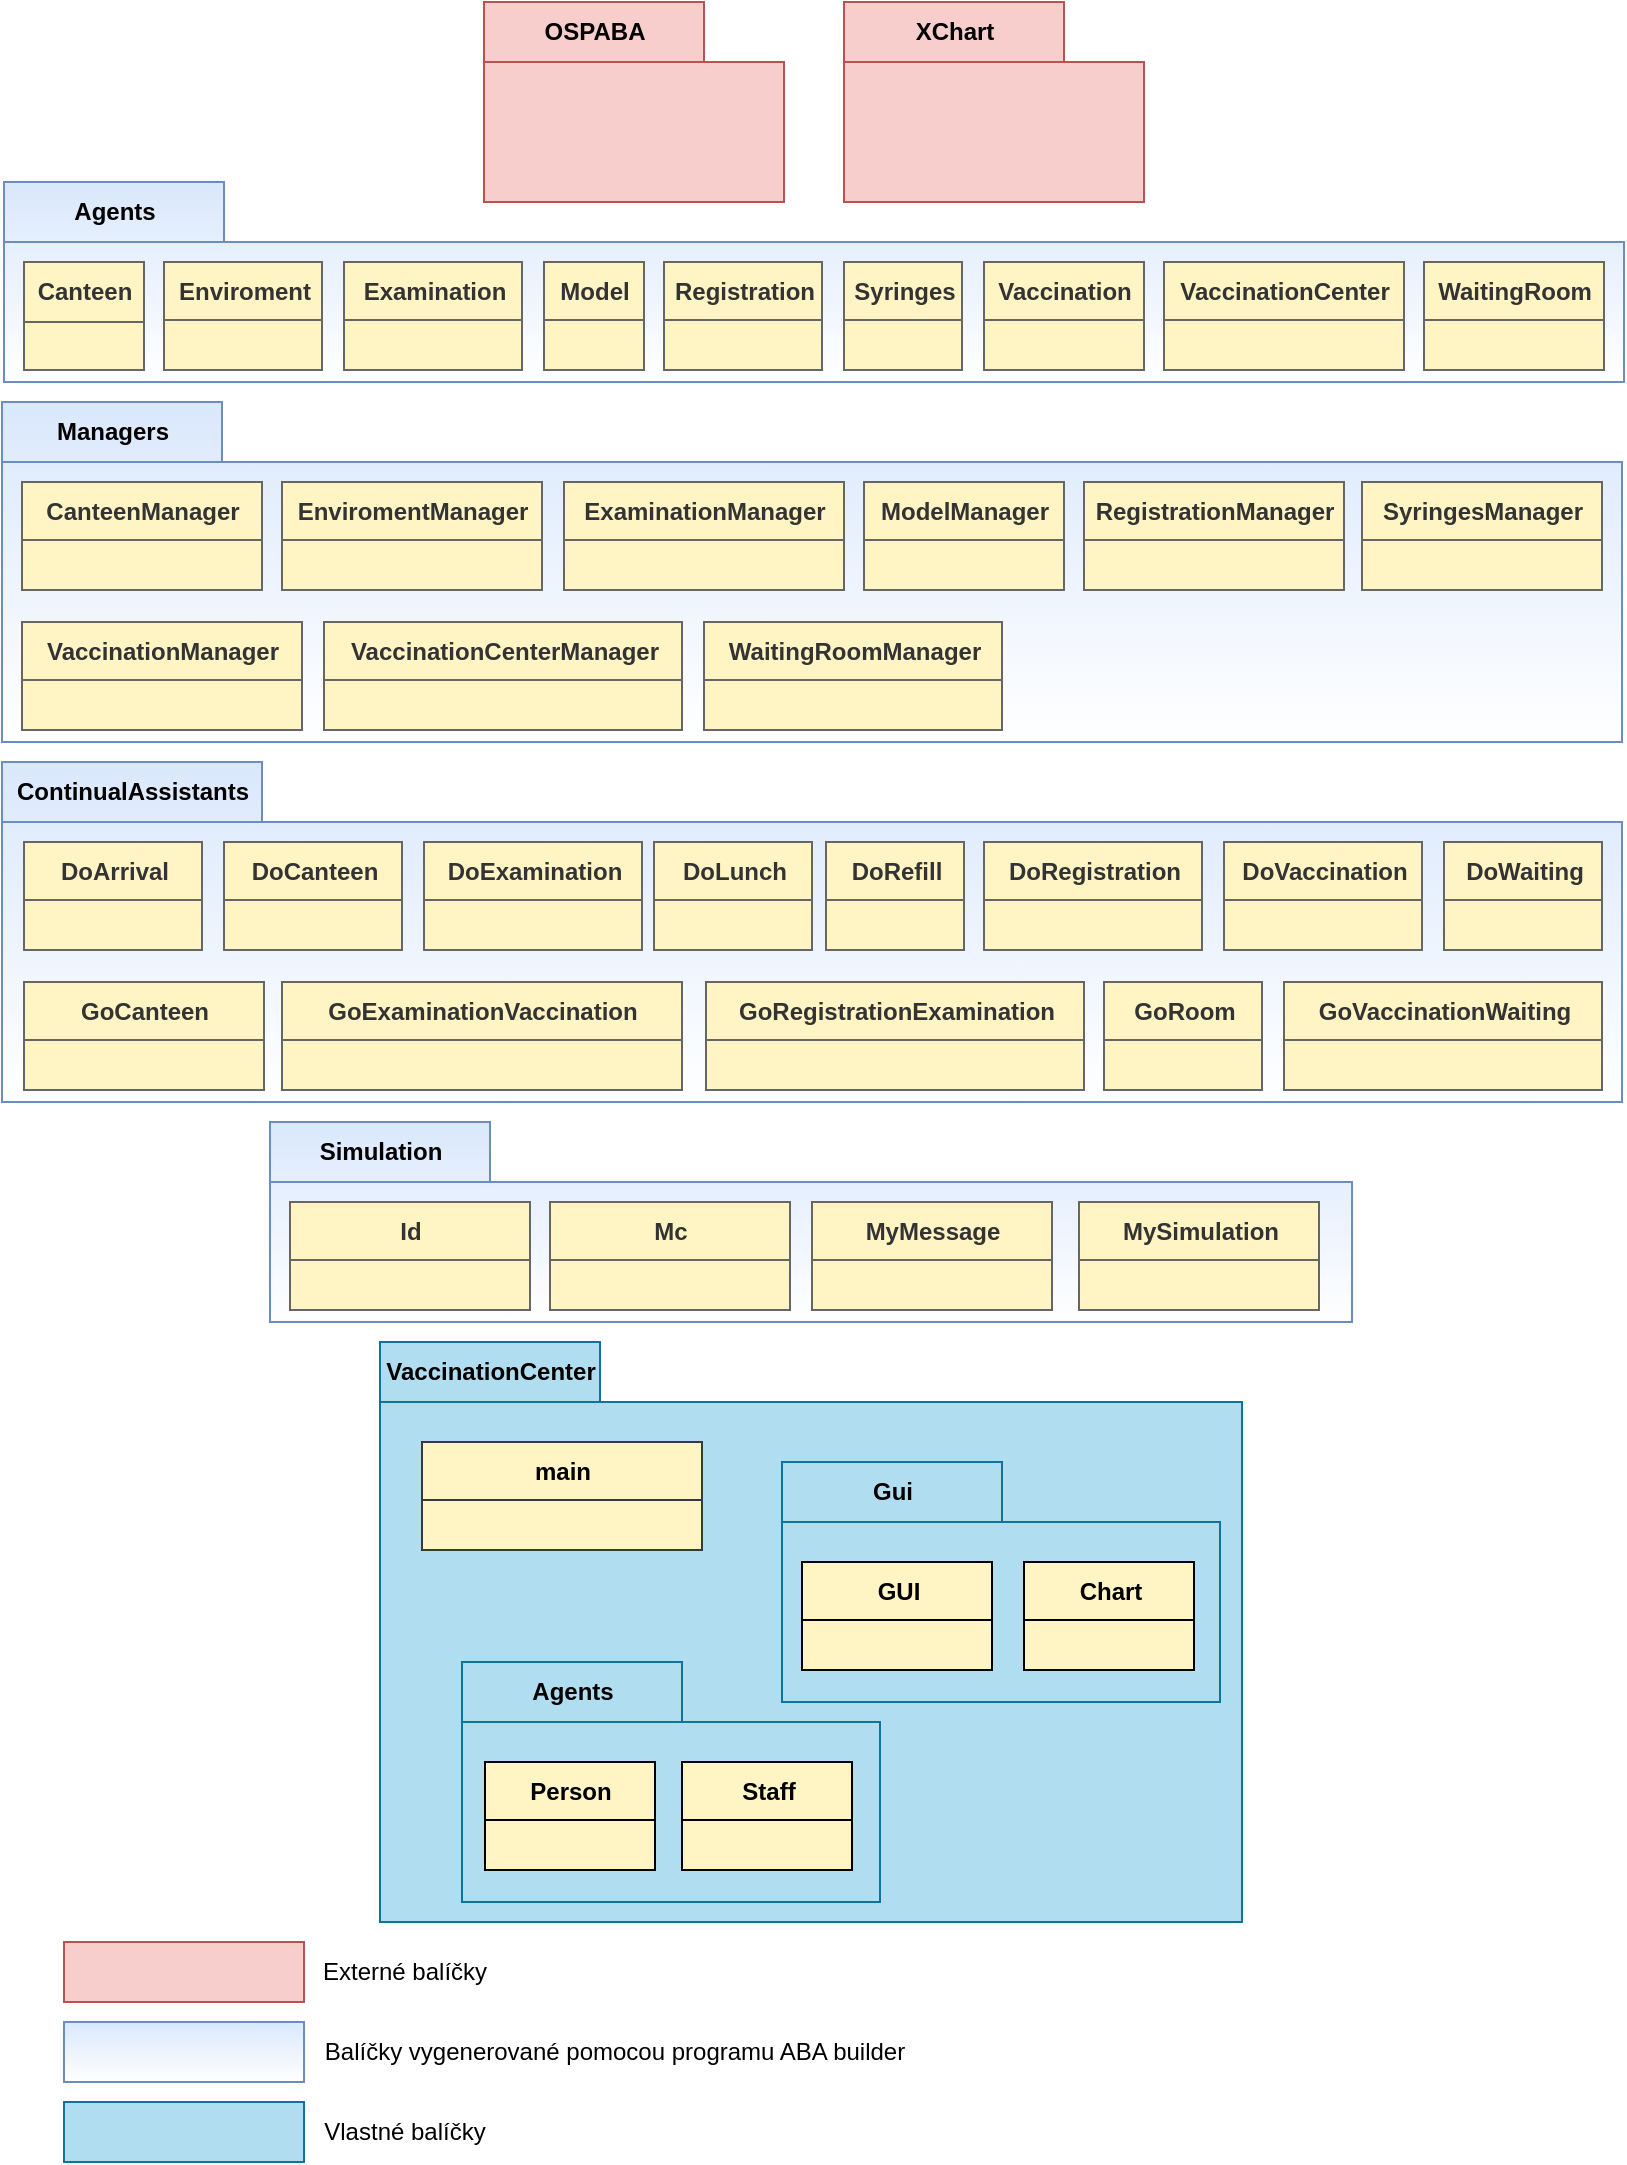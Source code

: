 <mxfile version="14.6.6" type="device"><diagram id="eH4MwE3b3qRQRuLh0YyK" name="Page-1"><mxGraphModel dx="1113" dy="792" grid="1" gridSize="10" guides="1" tooltips="1" connect="1" arrows="1" fold="1" page="1" pageScale="1" pageWidth="827" pageHeight="1169" math="0" shadow="0"><root><mxCell id="0"/><mxCell id="1" parent="0"/><mxCell id="Lq-i35Hmakr3leb2wyJJ-2" value="VaccinationCenter" style="shape=folder;fontStyle=1;tabWidth=110;tabHeight=30;tabPosition=left;html=1;boundedLbl=1;labelInHeader=1;container=1;collapsible=0;recursiveResize=0;fillColor=#b1ddf0;strokeColor=#10739e;" vertex="1" parent="1"><mxGeometry x="198" y="730" width="431" height="290" as="geometry"/></mxCell><mxCell id="Lq-i35Hmakr3leb2wyJJ-11" value="Agents" style="shape=folder;fontStyle=1;tabWidth=110;tabHeight=30;tabPosition=left;html=1;boundedLbl=1;labelInHeader=1;container=1;collapsible=0;recursiveResize=0;fillColor=#b1ddf0;strokeColor=#10739e;" vertex="1" parent="Lq-i35Hmakr3leb2wyJJ-2"><mxGeometry x="41" y="160" width="209" height="120" as="geometry"/></mxCell><mxCell id="Lq-i35Hmakr3leb2wyJJ-22" value="Person" style="swimlane;fontStyle=1;align=center;verticalAlign=middle;childLayout=stackLayout;horizontal=1;startSize=29;horizontalStack=0;resizeParent=1;resizeParentMax=0;resizeLast=0;collapsible=0;marginBottom=0;html=1;swimlaneFillColor=#FFF4C3;fillColor=#FFF4C3;" vertex="1" parent="Lq-i35Hmakr3leb2wyJJ-11"><mxGeometry x="11.5" y="50" width="85" height="54" as="geometry"/></mxCell><mxCell id="Lq-i35Hmakr3leb2wyJJ-23" value="Staff" style="swimlane;fontStyle=1;align=center;verticalAlign=middle;childLayout=stackLayout;horizontal=1;startSize=29;horizontalStack=0;resizeParent=1;resizeParentMax=0;resizeLast=0;collapsible=0;marginBottom=0;html=1;swimlaneFillColor=#FFF4C3;fillColor=#FFF4C3;" vertex="1" parent="Lq-i35Hmakr3leb2wyJJ-11"><mxGeometry x="110" y="50" width="85" height="54" as="geometry"/></mxCell><mxCell id="Lq-i35Hmakr3leb2wyJJ-16" value="main" style="swimlane;fontStyle=1;align=center;verticalAlign=middle;childLayout=stackLayout;horizontal=1;startSize=29;horizontalStack=0;resizeParent=1;resizeParentMax=0;resizeLast=0;collapsible=0;marginBottom=0;html=1;strokeColor=#36393d;swimlaneFillColor=#FFF4C3;fillColor=#FFF4C3;" vertex="1" parent="Lq-i35Hmakr3leb2wyJJ-2"><mxGeometry x="21" y="50" width="140" height="54" as="geometry"/></mxCell><mxCell id="Lq-i35Hmakr3leb2wyJJ-10" value="Gui" style="shape=folder;fontStyle=1;tabWidth=110;tabHeight=30;tabPosition=left;html=1;boundedLbl=1;labelInHeader=1;container=1;collapsible=0;recursiveResize=0;fillColor=#b1ddf0;strokeColor=#10739e;" vertex="1" parent="Lq-i35Hmakr3leb2wyJJ-2"><mxGeometry x="201" y="60" width="219" height="120" as="geometry"/></mxCell><mxCell id="Lq-i35Hmakr3leb2wyJJ-19" value="GUI" style="swimlane;fontStyle=1;align=center;verticalAlign=middle;childLayout=stackLayout;horizontal=1;startSize=29;horizontalStack=0;resizeParent=1;resizeParentMax=0;resizeLast=0;collapsible=0;marginBottom=0;html=1;swimlaneFillColor=#FFF4C3;fillColor=#FFF4C3;" vertex="1" parent="Lq-i35Hmakr3leb2wyJJ-10"><mxGeometry x="10" y="50" width="95" height="54" as="geometry"/></mxCell><mxCell id="Lq-i35Hmakr3leb2wyJJ-21" value="Chart" style="swimlane;fontStyle=1;align=center;verticalAlign=middle;childLayout=stackLayout;horizontal=1;startSize=29;horizontalStack=0;resizeParent=1;resizeParentMax=0;resizeLast=0;collapsible=0;marginBottom=0;html=1;swimlaneFillColor=#FFF4C3;fillColor=#FFF4C3;" vertex="1" parent="Lq-i35Hmakr3leb2wyJJ-10"><mxGeometry x="121" y="50" width="85" height="54" as="geometry"/></mxCell><mxCell id="Lq-i35Hmakr3leb2wyJJ-5" value="Agents" style="shape=folder;fontStyle=1;tabWidth=110;tabHeight=30;tabPosition=left;html=1;boundedLbl=1;labelInHeader=1;container=1;collapsible=0;recursiveResize=0;fillColor=#dae8fc;strokeColor=#6c8ebf;gradientColor=#ffffff;" vertex="1" parent="1"><mxGeometry x="10" y="150" width="810" height="100" as="geometry"/></mxCell><mxCell id="Lq-i35Hmakr3leb2wyJJ-26" value="Canteen" style="swimlane;fontStyle=1;align=center;verticalAlign=middle;childLayout=stackLayout;horizontal=1;startSize=30;horizontalStack=0;resizeParent=1;resizeParentMax=0;resizeLast=0;collapsible=0;marginBottom=0;html=1;swimlaneFillColor=#FFF4C3;strokeColor=#666666;fontColor=#333333;fillColor=#FFF4C3;" vertex="1" parent="Lq-i35Hmakr3leb2wyJJ-5"><mxGeometry x="10" y="40" width="60" height="54" as="geometry"/></mxCell><mxCell id="Lq-i35Hmakr3leb2wyJJ-27" value="Enviroment" style="swimlane;fontStyle=1;align=center;verticalAlign=middle;childLayout=stackLayout;horizontal=1;startSize=29;horizontalStack=0;resizeParent=1;resizeParentMax=0;resizeLast=0;collapsible=0;marginBottom=0;html=1;strokeColor=#666666;fontColor=#333333;swimlaneFillColor=#FFF4C3;fillColor=#FFF4C3;" vertex="1" parent="Lq-i35Hmakr3leb2wyJJ-5"><mxGeometry x="80" y="40" width="79" height="54" as="geometry"/></mxCell><mxCell id="Lq-i35Hmakr3leb2wyJJ-28" value="Model" style="swimlane;fontStyle=1;align=center;verticalAlign=middle;childLayout=stackLayout;horizontal=1;startSize=29;horizontalStack=0;resizeParent=1;resizeParentMax=0;resizeLast=0;collapsible=0;marginBottom=0;html=1;strokeColor=#666666;fontColor=#333333;swimlaneFillColor=#FFF4C3;fillColor=#FFF4C3;" vertex="1" parent="Lq-i35Hmakr3leb2wyJJ-5"><mxGeometry x="270" y="40" width="50" height="54" as="geometry"/></mxCell><mxCell id="Lq-i35Hmakr3leb2wyJJ-29" value="Examination" style="swimlane;fontStyle=1;align=center;verticalAlign=middle;childLayout=stackLayout;horizontal=1;startSize=29;horizontalStack=0;resizeParent=1;resizeParentMax=0;resizeLast=0;collapsible=0;marginBottom=0;html=1;strokeColor=#666666;fontColor=#333333;swimlaneFillColor=#FFF4C3;fillColor=#FFF4C3;" vertex="1" parent="Lq-i35Hmakr3leb2wyJJ-5"><mxGeometry x="170" y="40" width="89" height="54" as="geometry"/></mxCell><mxCell id="Lq-i35Hmakr3leb2wyJJ-30" value="Registration" style="swimlane;fontStyle=1;align=center;verticalAlign=middle;childLayout=stackLayout;horizontal=1;startSize=29;horizontalStack=0;resizeParent=1;resizeParentMax=0;resizeLast=0;collapsible=0;marginBottom=0;html=1;strokeColor=#666666;fontColor=#333333;swimlaneFillColor=#FFF4C3;fillColor=#FFF4C3;" vertex="1" parent="Lq-i35Hmakr3leb2wyJJ-5"><mxGeometry x="330" y="40" width="79" height="54" as="geometry"/></mxCell><mxCell id="Lq-i35Hmakr3leb2wyJJ-31" value="Syringes" style="swimlane;fontStyle=1;align=center;verticalAlign=middle;childLayout=stackLayout;horizontal=1;startSize=29;horizontalStack=0;resizeParent=1;resizeParentMax=0;resizeLast=0;collapsible=0;marginBottom=0;html=1;strokeColor=#666666;fontColor=#333333;swimlaneFillColor=#FFF4C3;fillColor=#FFF4C3;" vertex="1" parent="Lq-i35Hmakr3leb2wyJJ-5"><mxGeometry x="420" y="40" width="59" height="54" as="geometry"/></mxCell><mxCell id="Lq-i35Hmakr3leb2wyJJ-32" value="Vaccination" style="swimlane;fontStyle=1;align=center;verticalAlign=middle;childLayout=stackLayout;horizontal=1;startSize=29;horizontalStack=0;resizeParent=1;resizeParentMax=0;resizeLast=0;collapsible=0;marginBottom=0;html=1;strokeColor=#666666;fontColor=#333333;swimlaneFillColor=#FFF4C3;fillColor=#FFF4C3;" vertex="1" parent="Lq-i35Hmakr3leb2wyJJ-5"><mxGeometry x="490" y="40" width="80" height="54" as="geometry"/></mxCell><mxCell id="Lq-i35Hmakr3leb2wyJJ-33" value="VaccinationCenter" style="swimlane;fontStyle=1;align=center;verticalAlign=middle;childLayout=stackLayout;horizontal=1;startSize=29;horizontalStack=0;resizeParent=1;resizeParentMax=0;resizeLast=0;collapsible=0;marginBottom=0;html=1;strokeColor=#666666;fontColor=#333333;swimlaneFillColor=#FFF4C3;fillColor=#FFF4C3;" vertex="1" parent="Lq-i35Hmakr3leb2wyJJ-5"><mxGeometry x="580" y="40" width="120" height="54" as="geometry"/></mxCell><mxCell id="Lq-i35Hmakr3leb2wyJJ-34" value="WaitingRoom" style="swimlane;fontStyle=1;align=center;verticalAlign=middle;childLayout=stackLayout;horizontal=1;startSize=29;horizontalStack=0;resizeParent=1;resizeParentMax=0;resizeLast=0;collapsible=0;marginBottom=0;html=1;strokeColor=#666666;fontColor=#333333;swimlaneFillColor=#FFF4C3;fillColor=#FFF4C3;" vertex="1" parent="Lq-i35Hmakr3leb2wyJJ-5"><mxGeometry x="710" y="40" width="90" height="54" as="geometry"/></mxCell><mxCell id="Lq-i35Hmakr3leb2wyJJ-7" value="ContinualAssistants" style="shape=folder;fontStyle=1;tabWidth=130;tabHeight=30;tabPosition=left;html=1;boundedLbl=1;labelInHeader=1;container=1;collapsible=0;recursiveResize=0;fillColor=#dae8fc;strokeColor=#6c8ebf;gradientColor=#ffffff;" vertex="1" parent="1"><mxGeometry x="9" y="440" width="810" height="170" as="geometry"/></mxCell><mxCell id="Lq-i35Hmakr3leb2wyJJ-44" value="DoArrival" style="swimlane;fontStyle=1;align=center;verticalAlign=middle;childLayout=stackLayout;horizontal=1;startSize=29;horizontalStack=0;resizeParent=1;resizeParentMax=0;resizeLast=0;collapsible=0;marginBottom=0;html=1;strokeColor=#666666;fontColor=#333333;swimlaneFillColor=#FFF4C3;fillColor=#FFF4C3;" vertex="1" parent="Lq-i35Hmakr3leb2wyJJ-7"><mxGeometry x="11" y="40" width="89" height="54" as="geometry"/></mxCell><mxCell id="Lq-i35Hmakr3leb2wyJJ-45" value="DoCanteen" style="swimlane;fontStyle=1;align=center;verticalAlign=middle;childLayout=stackLayout;horizontal=1;startSize=29;horizontalStack=0;resizeParent=1;resizeParentMax=0;resizeLast=0;collapsible=0;marginBottom=0;html=1;strokeColor=#666666;fontColor=#333333;swimlaneFillColor=#FFF4C3;fillColor=#FFF4C3;" vertex="1" parent="Lq-i35Hmakr3leb2wyJJ-7"><mxGeometry x="111" y="40" width="89" height="54" as="geometry"/></mxCell><mxCell id="Lq-i35Hmakr3leb2wyJJ-46" value="DoExamination" style="swimlane;fontStyle=1;align=center;verticalAlign=middle;childLayout=stackLayout;horizontal=1;startSize=29;horizontalStack=0;resizeParent=1;resizeParentMax=0;resizeLast=0;collapsible=0;marginBottom=0;html=1;strokeColor=#666666;fontColor=#333333;swimlaneFillColor=#FFF4C3;fillColor=#FFF4C3;" vertex="1" parent="Lq-i35Hmakr3leb2wyJJ-7"><mxGeometry x="211" y="40" width="109" height="54" as="geometry"/></mxCell><mxCell id="Lq-i35Hmakr3leb2wyJJ-47" value="DoLunch&lt;span style=&quot;color: rgba(0 , 0 , 0 , 0) ; font-family: monospace ; font-size: 0px ; font-weight: normal&quot;&gt;%3CmxGraphModel%3E%3Croot%3E%3CmxCell%20id%3D%220%22%2F%3E%3CmxCell%20id%3D%221%22%20parent%3D%220%22%2F%3E%3CmxCell%20id%3D%222%22%20value%3D%22DoCanteen%22%20style%3D%22swimlane%3BfontStyle%3D1%3Balign%3Dcenter%3BverticalAlign%3Dmiddle%3BchildLayout%3DstackLayout%3Bhorizontal%3D1%3BstartSize%3D29%3BhorizontalStack%3D0%3BresizeParent%3D1%3BresizeParentMax%3D0%3BresizeLast%3D0%3Bcollapsible%3D0%3BmarginBottom%3D0%3Bhtml%3D1%3B%22%20vertex%3D%221%22%20parent%3D%221%22%3E%3CmxGeometry%20x%3D%22149%22%20y%3D%22480%22%20width%3D%22120%22%20height%3D%2254%22%20as%3D%22geometry%22%2F%3E%3C%2FmxCell%3E%3C%2Froot%3E%3C%2FmxGraphModel%3E&lt;/span&gt;" style="swimlane;fontStyle=1;align=center;verticalAlign=middle;childLayout=stackLayout;horizontal=1;startSize=29;horizontalStack=0;resizeParent=1;resizeParentMax=0;resizeLast=0;collapsible=0;marginBottom=0;html=1;strokeColor=#666666;fontColor=#333333;swimlaneFillColor=#FFF4C3;fillColor=#FFF4C3;" vertex="1" parent="Lq-i35Hmakr3leb2wyJJ-7"><mxGeometry x="326" y="40" width="79" height="54" as="geometry"/></mxCell><mxCell id="Lq-i35Hmakr3leb2wyJJ-49" value="DoRegistration" style="swimlane;fontStyle=1;align=center;verticalAlign=middle;childLayout=stackLayout;horizontal=1;startSize=29;horizontalStack=0;resizeParent=1;resizeParentMax=0;resizeLast=0;collapsible=0;marginBottom=0;html=1;strokeColor=#666666;fontColor=#333333;swimlaneFillColor=#FFF4C3;fillColor=#FFF4C3;" vertex="1" parent="Lq-i35Hmakr3leb2wyJJ-7"><mxGeometry x="491" y="40" width="109" height="54" as="geometry"/></mxCell><mxCell id="Lq-i35Hmakr3leb2wyJJ-50" value="DoVaccination" style="swimlane;fontStyle=1;align=center;verticalAlign=middle;childLayout=stackLayout;horizontal=1;startSize=29;horizontalStack=0;resizeParent=1;resizeParentMax=0;resizeLast=0;collapsible=0;marginBottom=0;html=1;strokeColor=#666666;fontColor=#333333;swimlaneFillColor=#FFF4C3;fillColor=#FFF4C3;" vertex="1" parent="Lq-i35Hmakr3leb2wyJJ-7"><mxGeometry x="611" y="40" width="99" height="54" as="geometry"/></mxCell><mxCell id="Lq-i35Hmakr3leb2wyJJ-51" value="DoWaiting" style="swimlane;fontStyle=1;align=center;verticalAlign=middle;childLayout=stackLayout;horizontal=1;startSize=29;horizontalStack=0;resizeParent=1;resizeParentMax=0;resizeLast=0;collapsible=0;marginBottom=0;html=1;strokeColor=#666666;fontColor=#333333;swimlaneFillColor=#FFF4C3;fillColor=#FFF4C3;" vertex="1" parent="Lq-i35Hmakr3leb2wyJJ-7"><mxGeometry x="721" y="40" width="79" height="54" as="geometry"/></mxCell><mxCell id="Lq-i35Hmakr3leb2wyJJ-52" value="GoCanteen" style="swimlane;fontStyle=1;align=center;verticalAlign=middle;childLayout=stackLayout;horizontal=1;startSize=29;horizontalStack=0;resizeParent=1;resizeParentMax=0;resizeLast=0;collapsible=0;marginBottom=0;html=1;strokeColor=#666666;fontColor=#333333;swimlaneFillColor=#FFF4C3;fillColor=#FFF4C3;" vertex="1" parent="Lq-i35Hmakr3leb2wyJJ-7"><mxGeometry x="11" y="110" width="120" height="54" as="geometry"/></mxCell><mxCell id="Lq-i35Hmakr3leb2wyJJ-48" value="DoRefill" style="swimlane;fontStyle=1;align=center;verticalAlign=middle;childLayout=stackLayout;horizontal=1;startSize=29;horizontalStack=0;resizeParent=1;resizeParentMax=0;resizeLast=0;collapsible=0;marginBottom=0;html=1;strokeColor=#666666;fontColor=#333333;swimlaneFillColor=#FFF4C3;fillColor=#FFF4C3;" vertex="1" parent="Lq-i35Hmakr3leb2wyJJ-7"><mxGeometry x="412" y="40" width="69" height="54" as="geometry"/></mxCell><mxCell id="Lq-i35Hmakr3leb2wyJJ-53" value="GoExaminationVaccination" style="swimlane;fontStyle=1;align=center;verticalAlign=middle;childLayout=stackLayout;horizontal=1;startSize=29;horizontalStack=0;resizeParent=1;resizeParentMax=0;resizeLast=0;collapsible=0;marginBottom=0;html=1;strokeColor=#666666;fontColor=#333333;swimlaneFillColor=#FFF4C3;fillColor=#FFF4C3;" vertex="1" parent="Lq-i35Hmakr3leb2wyJJ-7"><mxGeometry x="140" y="110" width="200" height="54" as="geometry"/></mxCell><mxCell id="Lq-i35Hmakr3leb2wyJJ-54" value="GoRegistrationExamination" style="swimlane;fontStyle=1;align=center;verticalAlign=middle;childLayout=stackLayout;horizontal=1;startSize=29;horizontalStack=0;resizeParent=1;resizeParentMax=0;resizeLast=0;collapsible=0;marginBottom=0;html=1;strokeColor=#666666;fontColor=#333333;swimlaneFillColor=#FFF4C3;fillColor=#FFF4C3;" vertex="1" parent="Lq-i35Hmakr3leb2wyJJ-7"><mxGeometry x="352" y="110" width="189" height="54" as="geometry"/></mxCell><mxCell id="Lq-i35Hmakr3leb2wyJJ-55" value="GoRoom" style="swimlane;fontStyle=1;align=center;verticalAlign=middle;childLayout=stackLayout;horizontal=1;startSize=29;horizontalStack=0;resizeParent=1;resizeParentMax=0;resizeLast=0;collapsible=0;marginBottom=0;html=1;strokeColor=#666666;fontColor=#333333;swimlaneFillColor=#FFF4C3;fillColor=#FFF4C3;" vertex="1" parent="Lq-i35Hmakr3leb2wyJJ-7"><mxGeometry x="551" y="110" width="79" height="54" as="geometry"/></mxCell><mxCell id="Lq-i35Hmakr3leb2wyJJ-56" value="GoVaccinationWaiting" style="swimlane;fontStyle=1;align=center;verticalAlign=middle;childLayout=stackLayout;horizontal=1;startSize=29;horizontalStack=0;resizeParent=1;resizeParentMax=0;resizeLast=0;collapsible=0;marginBottom=0;html=1;strokeColor=#666666;fontColor=#333333;swimlaneFillColor=#FFF4C3;fillColor=#FFF4C3;" vertex="1" parent="Lq-i35Hmakr3leb2wyJJ-7"><mxGeometry x="641" y="110" width="159" height="54" as="geometry"/></mxCell><mxCell id="Lq-i35Hmakr3leb2wyJJ-8" value="Managers" style="shape=folder;fontStyle=1;tabWidth=110;tabHeight=30;tabPosition=left;html=1;boundedLbl=1;labelInHeader=1;container=1;collapsible=0;recursiveResize=0;fillColor=#dae8fc;strokeColor=#6c8ebf;gradientColor=#ffffff;" vertex="1" parent="1"><mxGeometry x="9" y="260" width="810" height="170" as="geometry"/></mxCell><mxCell id="Lq-i35Hmakr3leb2wyJJ-35" value="CanteenManager" style="swimlane;fontStyle=1;align=center;verticalAlign=middle;childLayout=stackLayout;horizontal=1;startSize=29;horizontalStack=0;resizeParent=1;resizeParentMax=0;resizeLast=0;collapsible=0;marginBottom=0;html=1;strokeColor=#666666;fontColor=#333333;swimlaneFillColor=#FFF4C3;fillColor=#FFF4C3;" vertex="1" parent="Lq-i35Hmakr3leb2wyJJ-8"><mxGeometry x="10" y="40" width="120" height="54" as="geometry"/></mxCell><mxCell id="Lq-i35Hmakr3leb2wyJJ-36" value="EnviromentManager" style="swimlane;fontStyle=1;align=center;verticalAlign=middle;childLayout=stackLayout;horizontal=1;startSize=29;horizontalStack=0;resizeParent=1;resizeParentMax=0;resizeLast=0;collapsible=0;marginBottom=0;html=1;strokeColor=#666666;fontColor=#333333;swimlaneFillColor=#FFF4C3;fillColor=#FFF4C3;" vertex="1" parent="Lq-i35Hmakr3leb2wyJJ-8"><mxGeometry x="140" y="40" width="130" height="54" as="geometry"/></mxCell><mxCell id="Lq-i35Hmakr3leb2wyJJ-37" value="ExaminationManager" style="swimlane;fontStyle=1;align=center;verticalAlign=middle;childLayout=stackLayout;horizontal=1;startSize=29;horizontalStack=0;resizeParent=1;resizeParentMax=0;resizeLast=0;collapsible=0;marginBottom=0;html=1;strokeColor=#666666;fontColor=#333333;swimlaneFillColor=#FFF4C3;fillColor=#FFF4C3;" vertex="1" parent="Lq-i35Hmakr3leb2wyJJ-8"><mxGeometry x="281" y="40" width="140" height="54" as="geometry"/></mxCell><mxCell id="Lq-i35Hmakr3leb2wyJJ-38" value="ModelManager" style="swimlane;fontStyle=1;align=center;verticalAlign=middle;childLayout=stackLayout;horizontal=1;startSize=29;horizontalStack=0;resizeParent=1;resizeParentMax=0;resizeLast=0;collapsible=0;marginBottom=0;html=1;strokeColor=#666666;fontColor=#333333;swimlaneFillColor=#FFF4C3;fillColor=#FFF4C3;" vertex="1" parent="Lq-i35Hmakr3leb2wyJJ-8"><mxGeometry x="431" y="40" width="100" height="54" as="geometry"/></mxCell><mxCell id="Lq-i35Hmakr3leb2wyJJ-39" value="RegistrationManager" style="swimlane;fontStyle=1;align=center;verticalAlign=middle;childLayout=stackLayout;horizontal=1;startSize=29;horizontalStack=0;resizeParent=1;resizeParentMax=0;resizeLast=0;collapsible=0;marginBottom=0;html=1;strokeColor=#666666;fontColor=#333333;swimlaneFillColor=#FFF4C3;fillColor=#FFF4C3;" vertex="1" parent="Lq-i35Hmakr3leb2wyJJ-8"><mxGeometry x="541" y="40" width="130" height="54" as="geometry"/></mxCell><mxCell id="Lq-i35Hmakr3leb2wyJJ-40" value="SyringesManager" style="swimlane;fontStyle=1;align=center;verticalAlign=middle;childLayout=stackLayout;horizontal=1;startSize=29;horizontalStack=0;resizeParent=1;resizeParentMax=0;resizeLast=0;collapsible=0;marginBottom=0;html=1;strokeColor=#666666;fontColor=#333333;swimlaneFillColor=#FFF4C3;fillColor=#FFF4C3;" vertex="1" parent="Lq-i35Hmakr3leb2wyJJ-8"><mxGeometry x="680" y="40" width="120" height="54" as="geometry"/></mxCell><mxCell id="Lq-i35Hmakr3leb2wyJJ-41" value="VaccinationManager" style="swimlane;fontStyle=1;align=center;verticalAlign=middle;childLayout=stackLayout;horizontal=1;startSize=29;horizontalStack=0;resizeParent=1;resizeParentMax=0;resizeLast=0;collapsible=0;marginBottom=0;html=1;strokeColor=#666666;fontColor=#333333;swimlaneFillColor=#FFF4C3;fillColor=#FFF4C3;" vertex="1" parent="Lq-i35Hmakr3leb2wyJJ-8"><mxGeometry x="10" y="110" width="140" height="54" as="geometry"/></mxCell><mxCell id="Lq-i35Hmakr3leb2wyJJ-42" value="VaccinationCenterManager" style="swimlane;fontStyle=1;align=center;verticalAlign=middle;childLayout=stackLayout;horizontal=1;startSize=29;horizontalStack=0;resizeParent=1;resizeParentMax=0;resizeLast=0;collapsible=0;marginBottom=0;html=1;swimlaneFillColor=#FFF4C3;strokeColor=#666666;fontColor=#333333;fillColor=#FFF4C3;" vertex="1" parent="Lq-i35Hmakr3leb2wyJJ-8"><mxGeometry x="161" y="110" width="179" height="54" as="geometry"/></mxCell><mxCell id="Lq-i35Hmakr3leb2wyJJ-43" value="WaitingRoomManager" style="swimlane;fontStyle=1;align=center;verticalAlign=middle;childLayout=stackLayout;horizontal=1;startSize=29;horizontalStack=0;resizeParent=1;resizeParentMax=0;resizeLast=0;collapsible=0;marginBottom=0;html=1;strokeColor=#666666;fontColor=#333333;swimlaneFillColor=#FFF4C3;fillColor=#FFF4C3;" vertex="1" parent="Lq-i35Hmakr3leb2wyJJ-8"><mxGeometry x="351" y="110" width="149" height="54" as="geometry"/></mxCell><mxCell id="Lq-i35Hmakr3leb2wyJJ-9" value="Simulation" style="shape=folder;fontStyle=1;tabWidth=110;tabHeight=30;tabPosition=left;html=1;boundedLbl=1;labelInHeader=1;container=1;collapsible=0;recursiveResize=0;fillColor=#dae8fc;strokeColor=#6c8ebf;gradientColor=#ffffff;" vertex="1" parent="1"><mxGeometry x="143" y="620" width="541" height="100" as="geometry"/></mxCell><mxCell id="Lq-i35Hmakr3leb2wyJJ-57" value="Id" style="swimlane;fontStyle=1;align=center;verticalAlign=middle;childLayout=stackLayout;horizontal=1;startSize=29;horizontalStack=0;resizeParent=1;resizeParentMax=0;resizeLast=0;collapsible=0;marginBottom=0;html=1;strokeColor=#666666;fontColor=#333333;swimlaneFillColor=#FFF4C3;fillColor=#FFF4C3;" vertex="1" parent="Lq-i35Hmakr3leb2wyJJ-9"><mxGeometry x="10" y="40" width="120" height="54" as="geometry"/></mxCell><mxCell id="Lq-i35Hmakr3leb2wyJJ-58" value="Mc" style="swimlane;fontStyle=1;align=center;verticalAlign=middle;childLayout=stackLayout;horizontal=1;startSize=29;horizontalStack=0;resizeParent=1;resizeParentMax=0;resizeLast=0;collapsible=0;marginBottom=0;html=1;strokeColor=#666666;fontColor=#333333;swimlaneFillColor=#FFF4C3;fillColor=#FFF4C3;" vertex="1" parent="Lq-i35Hmakr3leb2wyJJ-9"><mxGeometry x="140" y="40" width="120" height="54" as="geometry"/></mxCell><mxCell id="Lq-i35Hmakr3leb2wyJJ-59" value="MyMessage" style="swimlane;fontStyle=1;align=center;verticalAlign=middle;childLayout=stackLayout;horizontal=1;startSize=29;horizontalStack=0;resizeParent=1;resizeParentMax=0;resizeLast=0;collapsible=0;marginBottom=0;html=1;strokeColor=#666666;fontColor=#333333;swimlaneFillColor=#FFF4C3;fillColor=#FFF4C3;" vertex="1" parent="Lq-i35Hmakr3leb2wyJJ-9"><mxGeometry x="271" y="40" width="120" height="54" as="geometry"/></mxCell><mxCell id="Lq-i35Hmakr3leb2wyJJ-60" value="MySimulation" style="swimlane;fontStyle=1;align=center;verticalAlign=middle;childLayout=stackLayout;horizontal=1;startSize=29;horizontalStack=0;resizeParent=1;resizeParentMax=0;resizeLast=0;collapsible=0;marginBottom=0;html=1;strokeColor=#666666;fontColor=#333333;swimlaneFillColor=#FFF4C3;fillColor=#FFF4C3;" vertex="1" parent="Lq-i35Hmakr3leb2wyJJ-9"><mxGeometry x="404.5" y="40" width="120" height="54" as="geometry"/></mxCell><mxCell id="Lq-i35Hmakr3leb2wyJJ-24" value="OSPABA" style="shape=folder;fontStyle=1;tabWidth=110;tabHeight=30;tabPosition=left;html=1;boundedLbl=1;labelInHeader=1;container=1;collapsible=0;recursiveResize=0;fillColor=#f8cecc;strokeColor=#b85450;" vertex="1" parent="1"><mxGeometry x="250" y="60" width="150" height="100" as="geometry"/></mxCell><mxCell id="Lq-i35Hmakr3leb2wyJJ-25" value="XChart" style="shape=folder;fontStyle=1;tabWidth=110;tabHeight=30;tabPosition=left;html=1;boundedLbl=1;labelInHeader=1;container=1;collapsible=0;recursiveResize=0;fillColor=#f8cecc;strokeColor=#b85450;" vertex="1" parent="1"><mxGeometry x="430" y="60" width="150" height="100" as="geometry"/></mxCell><mxCell id="Lq-i35Hmakr3leb2wyJJ-65" value="" style="rounded=0;whiteSpace=wrap;html=1;strokeColor=#b85450;fillColor=#f8cecc;" vertex="1" parent="1"><mxGeometry x="40" y="1030" width="120" height="30" as="geometry"/></mxCell><mxCell id="Lq-i35Hmakr3leb2wyJJ-66" value="" style="rounded=0;whiteSpace=wrap;html=1;strokeColor=#6c8ebf;fillColor=#dae8fc;gradientColor=#ffffff;" vertex="1" parent="1"><mxGeometry x="40" y="1070" width="120" height="30" as="geometry"/></mxCell><mxCell id="Lq-i35Hmakr3leb2wyJJ-67" value="" style="rounded=0;whiteSpace=wrap;html=1;strokeColor=#10739e;fillColor=#b1ddf0;" vertex="1" parent="1"><mxGeometry x="40" y="1110" width="120" height="30" as="geometry"/></mxCell><mxCell id="Lq-i35Hmakr3leb2wyJJ-68" value="Externé balíčky" style="text;html=1;align=center;verticalAlign=middle;resizable=0;points=[];autosize=1;strokeColor=none;" vertex="1" parent="1"><mxGeometry x="160" y="1035" width="100" height="20" as="geometry"/></mxCell><mxCell id="Lq-i35Hmakr3leb2wyJJ-69" value="Balíčky vygenerované pomocou programu ABA builder" style="text;html=1;align=center;verticalAlign=middle;resizable=0;points=[];autosize=1;strokeColor=none;" vertex="1" parent="1"><mxGeometry x="160" y="1075" width="310" height="20" as="geometry"/></mxCell><mxCell id="Lq-i35Hmakr3leb2wyJJ-70" value="Vlastné balíčky" style="text;html=1;align=center;verticalAlign=middle;resizable=0;points=[];autosize=1;strokeColor=none;" vertex="1" parent="1"><mxGeometry x="160" y="1115" width="100" height="20" as="geometry"/></mxCell></root></mxGraphModel></diagram></mxfile>